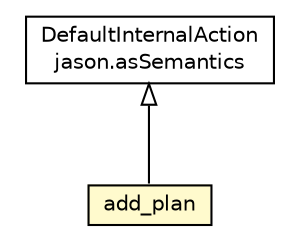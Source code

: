#!/usr/local/bin/dot
#
# Class diagram 
# Generated by UMLGraph version R5_6_6-1-g9240c4 (http://www.umlgraph.org/)
#

digraph G {
	edge [fontname="Helvetica",fontsize=10,labelfontname="Helvetica",labelfontsize=10];
	node [fontname="Helvetica",fontsize=10,shape=plaintext];
	nodesep=0.25;
	ranksep=0.5;
	// jason.asSemantics.DefaultInternalAction
	c49581 [label=<<table title="jason.asSemantics.DefaultInternalAction" border="0" cellborder="1" cellspacing="0" cellpadding="2" port="p" href="../asSemantics/DefaultInternalAction.html">
		<tr><td><table border="0" cellspacing="0" cellpadding="1">
<tr><td align="center" balign="center"> DefaultInternalAction </td></tr>
<tr><td align="center" balign="center"> jason.asSemantics </td></tr>
		</table></td></tr>
		</table>>, URL="../asSemantics/DefaultInternalAction.html", fontname="Helvetica", fontcolor="black", fontsize=10.0];
	// jason.stdlib.add_plan
	c49802 [label=<<table title="jason.stdlib.add_plan" border="0" cellborder="1" cellspacing="0" cellpadding="2" port="p" bgcolor="lemonChiffon" href="./add_plan.html">
		<tr><td><table border="0" cellspacing="0" cellpadding="1">
<tr><td align="center" balign="center"> add_plan </td></tr>
		</table></td></tr>
		</table>>, URL="./add_plan.html", fontname="Helvetica", fontcolor="black", fontsize=10.0];
	//jason.stdlib.add_plan extends jason.asSemantics.DefaultInternalAction
	c49581:p -> c49802:p [dir=back,arrowtail=empty];
}

